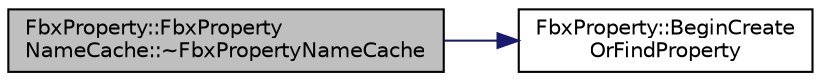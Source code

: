 digraph "FbxProperty::FbxPropertyNameCache::~FbxPropertyNameCache"
{
  edge [fontname="Helvetica",fontsize="10",labelfontname="Helvetica",labelfontsize="10"];
  node [fontname="Helvetica",fontsize="10",shape=record];
  rankdir="LR";
  Node2 [label="FbxProperty::FbxProperty\lNameCache::~FbxPropertyNameCache",height=0.2,width=0.4,color="black", fillcolor="grey75", style="filled", fontcolor="black"];
  Node2 -> Node3 [color="midnightblue",fontsize="10",style="solid",fontname="Helvetica"];
  Node3 [label="FbxProperty::BeginCreate\lOrFindProperty",height=0.2,width=0.4,color="black", fillcolor="white", style="filled",URL="$class_fbx_property.html#a9305ebb4cec09a9a9dea0a36f38e2712",tooltip="Internal function for building a property name map. "];
}
